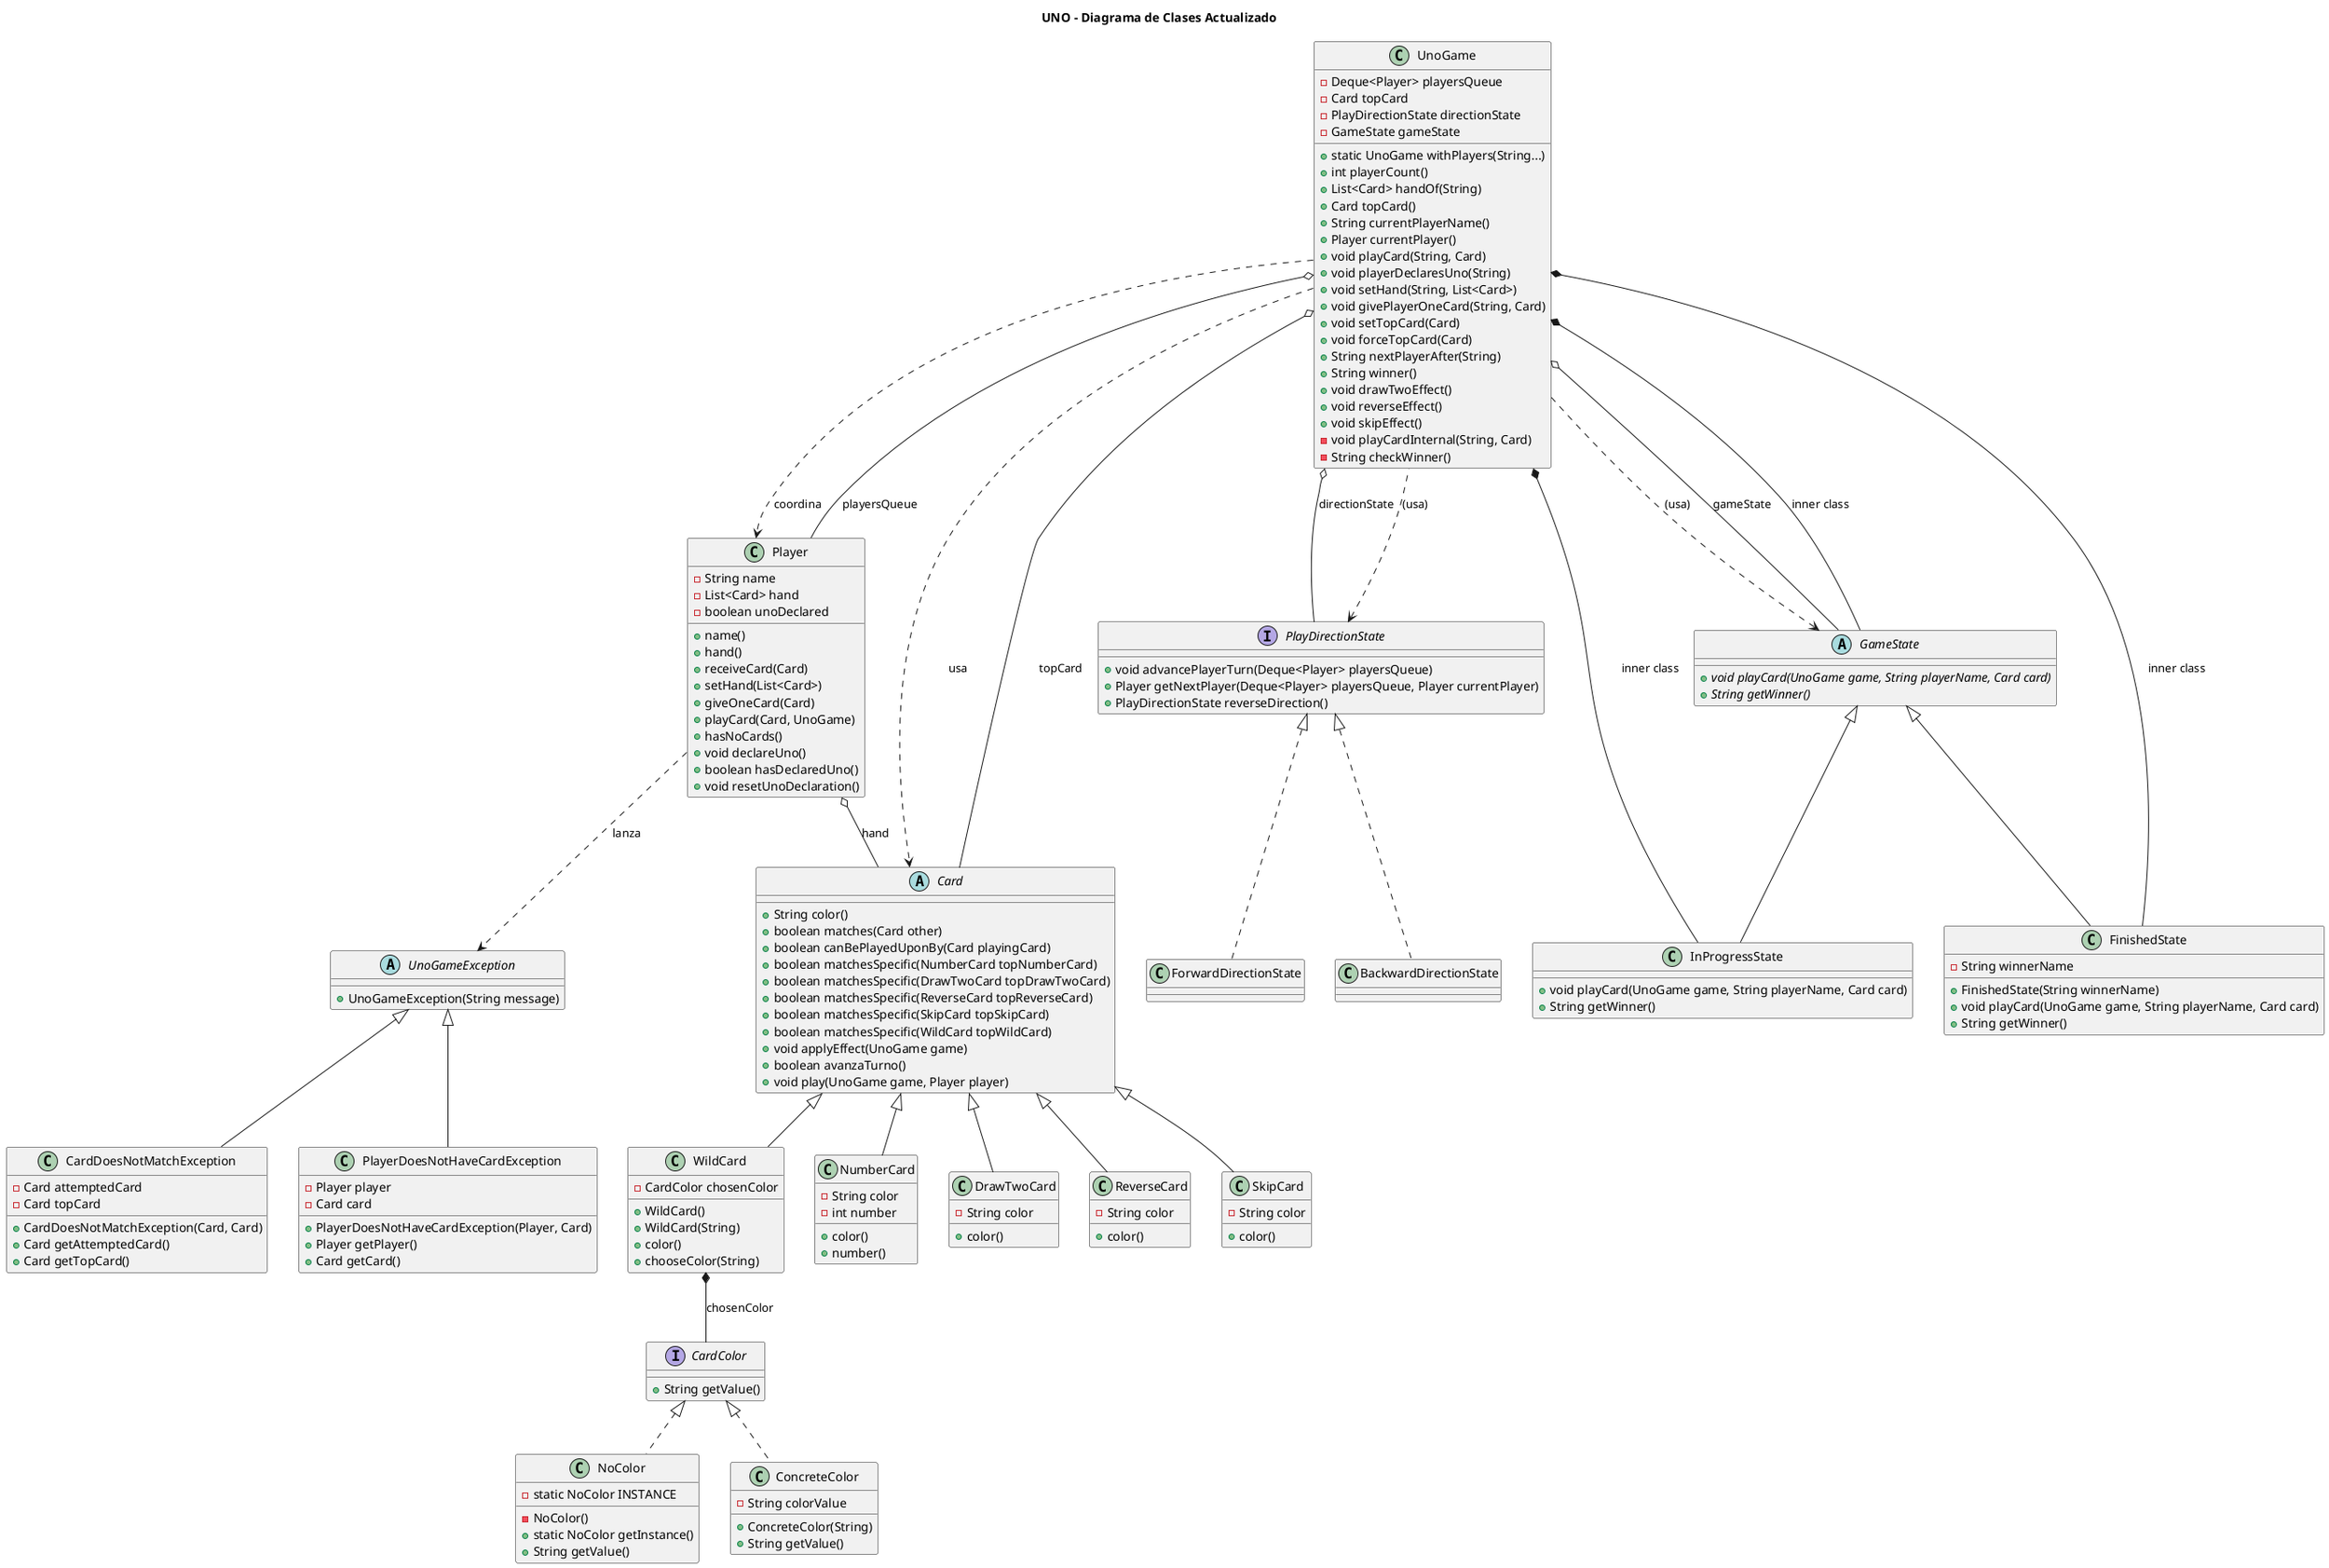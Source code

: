 @startuml
' Título
title UNO - Diagrama de Clases Actualizado

' Excepciones
abstract class UnoGameException {
    +UnoGameException(String message)
}

class CardDoesNotMatchException {
    -Card attemptedCard
    -Card topCard
    +CardDoesNotMatchException(Card, Card)
    +Card getAttemptedCard()
    +Card getTopCard()
}

class PlayerDoesNotHaveCardException {
    -Player player
    -Card card
    +PlayerDoesNotHaveCardException(Player, Card)
    +Player getPlayer()
    +Card getCard()
}

UnoGameException <|-- CardDoesNotMatchException
UnoGameException <|-- PlayerDoesNotHaveCardException

' Interfaz y Clases de Estado para Dirección
interface PlayDirectionState {
    +void advancePlayerTurn(Deque<Player> playersQueue)
    +Player getNextPlayer(Deque<Player> playersQueue, Player currentPlayer)
    +PlayDirectionState reverseDirection()
}
class ForwardDirectionState implements PlayDirectionState
class BackwardDirectionState implements PlayDirectionState

' Estado del juego
abstract class GameState {
    +{abstract} void playCard(UnoGame game, String playerName, Card card)
    +{abstract} String getWinner()
}

class InProgressState extends GameState {
    +void playCard(UnoGame game, String playerName, Card card)
    +String getWinner()
}

class FinishedState extends GameState {
    -String winnerName
    +FinishedState(String winnerName)
    +void playCard(UnoGame game, String playerName, Card card)
    +String getWinner()
}

' Interfaz para colores de carta
interface CardColor {
    +String getValue()
}

class NoColor implements CardColor {
    -static NoColor INSTANCE
    -NoColor()
    +static NoColor getInstance()
    +String getValue()
}

class ConcreteColor implements CardColor {
    -String colorValue
    +ConcreteColor(String)
    +String getValue()
}

' Clases de cartas
abstract class Card {
    +String color()
    +boolean matches(Card other)
    +boolean canBePlayedUponBy(Card playingCard)
    +boolean matchesSpecific(NumberCard topNumberCard)
    +boolean matchesSpecific(DrawTwoCard topDrawTwoCard)
    +boolean matchesSpecific(ReverseCard topReverseCard)
    +boolean matchesSpecific(SkipCard topSkipCard)
    +boolean matchesSpecific(WildCard topWildCard)
    +void applyEffect(UnoGame game)
    +boolean avanzaTurno()
    +void play(UnoGame game, Player player)
}

class NumberCard {
    -String color
    -int number
    +color()
    +number()
}

class DrawTwoCard {
    -String color
    +color()
}

class ReverseCard {
    -String color
    +color()
}

class SkipCard {
    -String color
    +color()
}

class WildCard {
    -CardColor chosenColor
    +WildCard()
    +WildCard(String)
    +color()
    +chooseColor(String)
}

' Relación de herencia
Card <|-- NumberCard
Card <|-- DrawTwoCard
Card <|-- ReverseCard
Card <|-- SkipCard
Card <|-- WildCard

' Clase Player
class Player {
    -String name
    -List<Card> hand
    -boolean unoDeclared
    +name()
    +hand()
    +receiveCard(Card)
    +setHand(List<Card>)
    +giveOneCard(Card)
    +playCard(Card, UnoGame)
    +hasNoCards()
    +void declareUno()
    +boolean hasDeclaredUno()
    +void resetUnoDeclaration()
}

' Clase principal del juego
class UnoGame {
    -Deque<Player> playersQueue
    -Card topCard
    -PlayDirectionState directionState
    -GameState gameState
    +static UnoGame withPlayers(String...)
    +int playerCount()
    +List<Card> handOf(String)
    +Card topCard()
    +String currentPlayerName()
    +Player currentPlayer()
    +void playCard(String, Card)
    +void playerDeclaresUno(String)
    +void setHand(String, List<Card>)
    +void givePlayerOneCard(String, Card)
    +void setTopCard(Card)
    +void forceTopCard(Card)
    +String nextPlayerAfter(String)
    +String winner()
    +void drawTwoEffect()
    +void reverseEffect()
    +void skipEffect()
    -void playCardInternal(String, Card)
    -String checkWinner()
}

' Relaciones
UnoGame o-- Player : playersQueue
Player o-- Card : hand
UnoGame o-- Card : topCard
UnoGame o-- PlayDirectionState : directionState
UnoGame o-- GameState : gameState
PlayDirectionState <.. UnoGame : (usa)
GameState <.. UnoGame : (usa)
WildCard *-- CardColor : chosenColor

UnoGame *-- GameState : inner class
UnoGame *-- InProgressState : inner class
UnoGame *-- FinishedState : inner class

UnoGame ..> Card : usa
UnoGame ..> Player : coordina
Player ..> UnoGameException : lanza

@enduml